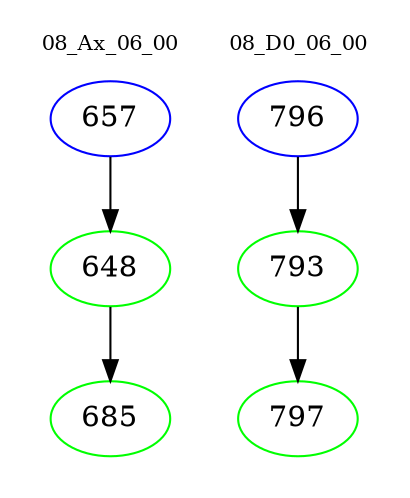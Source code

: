 digraph{
subgraph cluster_0 {
color = white
label = "08_Ax_06_00";
fontsize=10;
T0_657 [label="657", color="blue"]
T0_657 -> T0_648 [color="black"]
T0_648 [label="648", color="green"]
T0_648 -> T0_685 [color="black"]
T0_685 [label="685", color="green"]
}
subgraph cluster_1 {
color = white
label = "08_D0_06_00";
fontsize=10;
T1_796 [label="796", color="blue"]
T1_796 -> T1_793 [color="black"]
T1_793 [label="793", color="green"]
T1_793 -> T1_797 [color="black"]
T1_797 [label="797", color="green"]
}
}
